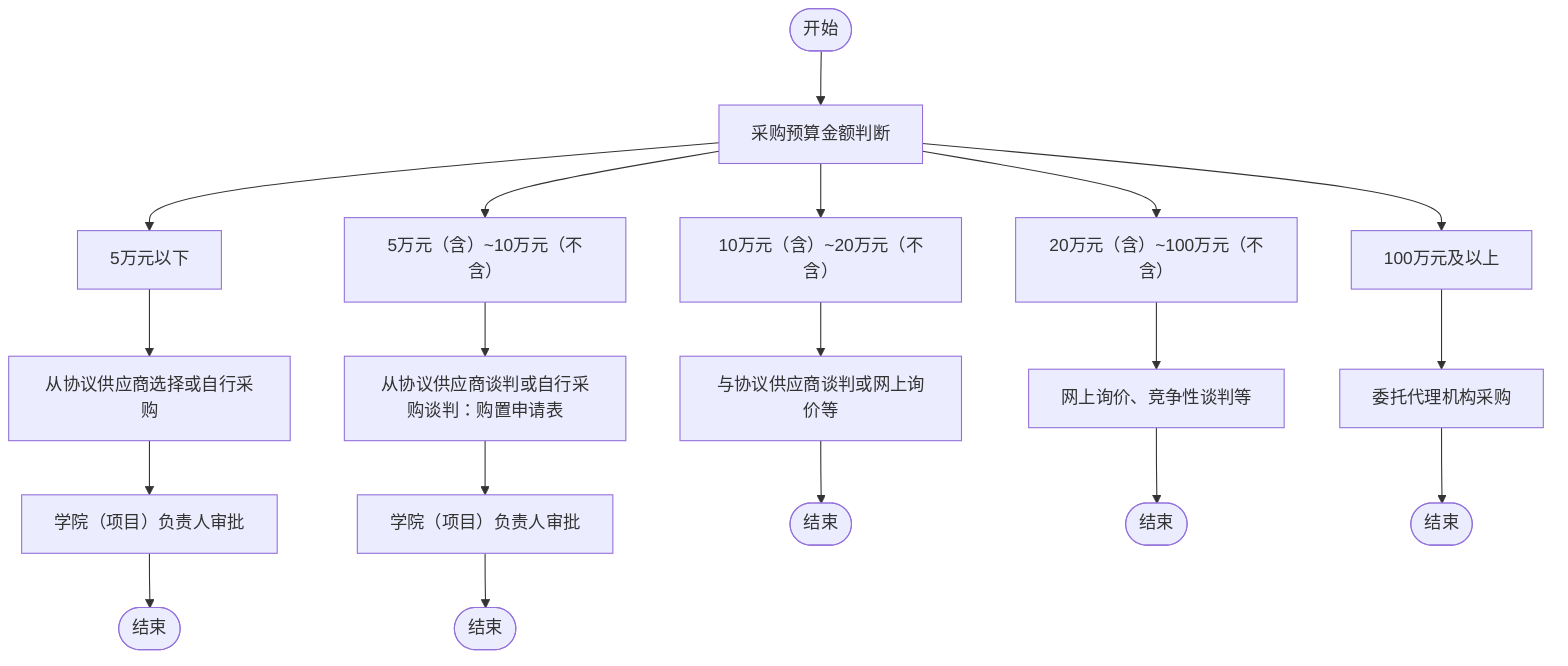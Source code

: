 flowchart TD
    Start(["开始"]) --> JudgeBudget["采购预算金额判断"]
    JudgeBudget --> LessThan5["5万元以下"] --> ChooseOrSelfPurchase["从协议供应商选择或自行采购"] --> ApproveByCollege["学院（项目）负责人审批"] --> End1(["结束"])
    JudgeBudget --> Between5And10["5万元（含）~10万元（不含）"] --> NegotiateOrSelfPurchase["从协议供应商谈判或自行采购谈判：购置申请表"] --> ApproveByCollege2["学院（项目）负责人审批"] --> End2(["结束"])
    JudgeBudget --> Between10And20["10万元（含）~20万元（不含）"] --> NegotiateOrOnline["与协议供应商谈判或网上询价等"] --> End3(["结束"])
    JudgeBudget --> Between20And100["20万元（含）~100万元（不含）"] --> OnlineOrCompetitive["网上询价、竞争性谈判等"] --> End4(["结束"])
    JudgeBudget --> MoreThan100["100万元及以上"] --> DelegateAgency["委托代理机构采购"] --> End5(["结束"])